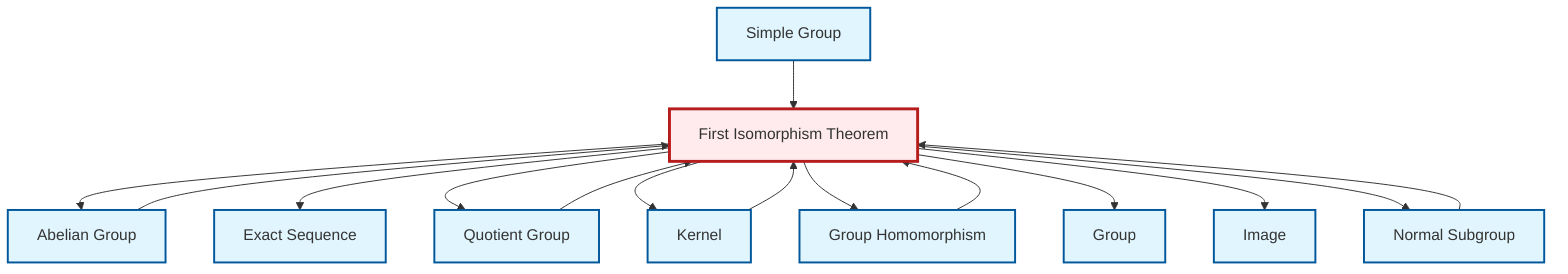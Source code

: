 graph TD
    classDef definition fill:#e1f5fe,stroke:#01579b,stroke-width:2px
    classDef theorem fill:#f3e5f5,stroke:#4a148c,stroke-width:2px
    classDef axiom fill:#fff3e0,stroke:#e65100,stroke-width:2px
    classDef example fill:#e8f5e9,stroke:#1b5e20,stroke-width:2px
    classDef current fill:#ffebee,stroke:#b71c1c,stroke-width:3px
    def-group["Group"]:::definition
    def-simple-group["Simple Group"]:::definition
    def-normal-subgroup["Normal Subgroup"]:::definition
    thm-first-isomorphism["First Isomorphism Theorem"]:::theorem
    def-kernel["Kernel"]:::definition
    def-exact-sequence["Exact Sequence"]:::definition
    def-quotient-group["Quotient Group"]:::definition
    def-image["Image"]:::definition
    def-homomorphism["Group Homomorphism"]:::definition
    def-abelian-group["Abelian Group"]:::definition
    thm-first-isomorphism --> def-abelian-group
    thm-first-isomorphism --> def-exact-sequence
    thm-first-isomorphism --> def-quotient-group
    def-simple-group --> thm-first-isomorphism
    thm-first-isomorphism --> def-kernel
    thm-first-isomorphism --> def-homomorphism
    thm-first-isomorphism --> def-group
    thm-first-isomorphism --> def-image
    def-abelian-group --> thm-first-isomorphism
    def-normal-subgroup --> thm-first-isomorphism
    thm-first-isomorphism --> def-normal-subgroup
    def-quotient-group --> thm-first-isomorphism
    def-homomorphism --> thm-first-isomorphism
    def-kernel --> thm-first-isomorphism
    class thm-first-isomorphism current